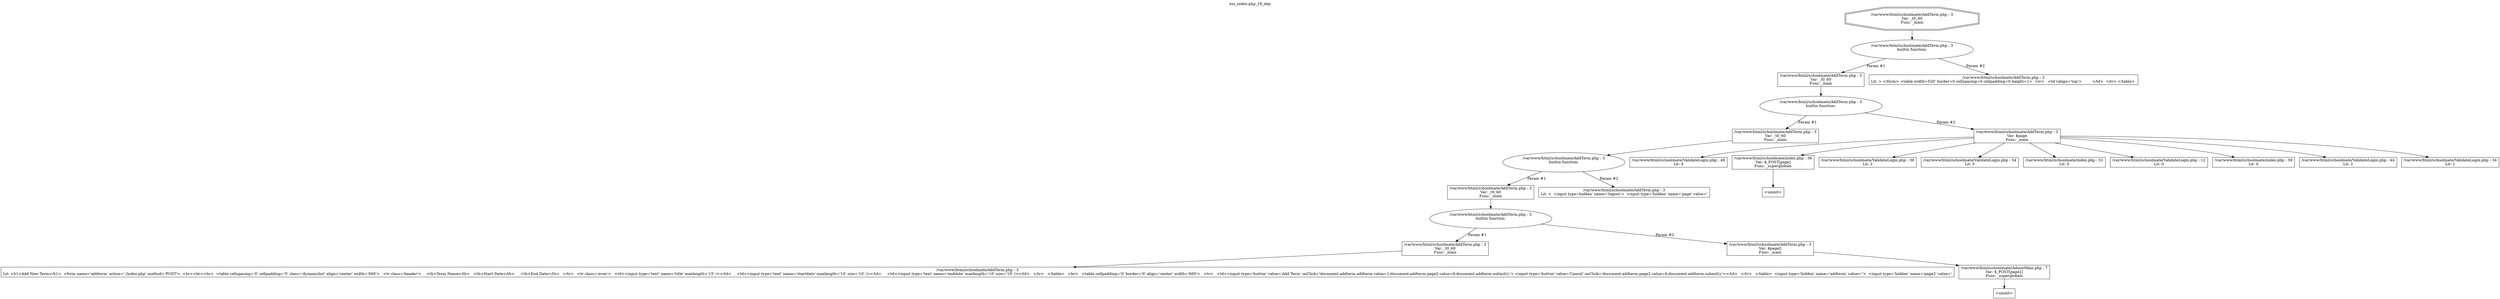 digraph cfg {
  label="xss_index.php_19_dep";
  labelloc=t;
  n1 [shape=doubleoctagon, label="/var/www/html/schoolmate/AddTerm.php : 3\nVar: _t0_60\nFunc: _main\n"];
  n2 [shape=ellipse, label="/var/www/html/schoolmate/AddTerm.php : 3\nbuiltin function:\n.\n"];
  n3 [shape=box, label="/var/www/html/schoolmate/AddTerm.php : 3\nVar: _t0_60\nFunc: _main\n"];
  n4 [shape=ellipse, label="/var/www/html/schoolmate/AddTerm.php : 3\nbuiltin function:\n.\n"];
  n5 [shape=box, label="/var/www/html/schoolmate/AddTerm.php : 3\nVar: _t0_60\nFunc: _main\n"];
  n6 [shape=ellipse, label="/var/www/html/schoolmate/AddTerm.php : 3\nbuiltin function:\n.\n"];
  n7 [shape=box, label="/var/www/html/schoolmate/AddTerm.php : 3\nVar: _t0_60\nFunc: _main\n"];
  n8 [shape=ellipse, label="/var/www/html/schoolmate/AddTerm.php : 3\nbuiltin function:\n.\n"];
  n9 [shape=box, label="/var/www/html/schoolmate/AddTerm.php : 3\nVar: _t0_60\nFunc: _main\n"];
  n10 [shape=box, label="/var/www/html/schoolmate/AddTerm.php : 3\nLit: <h1>Add New Term</h1>  <form name='addterm' action='./index.php' method='POST'>  <br><br><br>  <table cellspacing='0' cellpadding='5' class='dynamiclist' align='center' width='600'>   <tr class='header'>	<th>Term Name</th>	<th>Start Date</th>	<th>End Date</th>   </tr>   <tr class='even'>	<td><input type='text' name='title' maxlength='15' /></td>	<td><input type='text' name='startdate' maxlength='10' size='10' /></td>	<td><input type='text' name='enddate' maxlength='10' size='10' /></td>   </tr>   </table>   <br>   <table cellpadding='0' border='0' align='center' width='600'>   <tr>   <td><input type='button' value='Add Term' onClick='document.addterm.addterm.value=1;document.addterm.page2.value=6;document.addterm.submit();'> <input type='button' value='Cancel' onClick='document.addterm.page2.value=6;document.addterm.submit();'></td>   </tr>   </table>  <input type='hidden' name='addterm' value=''>  <input type='hidden' name='page2' value='\n"];
  n11 [shape=box, label="/var/www/html/schoolmate/AddTerm.php : 3\nVar: $page2\nFunc: _main\n"];
  n12 [shape=box, label="/var/www/html/schoolmate/AdminMain.php : 7\nVar: $_POST[page2]\nFunc: _superglobals\n"];
  n13 [shape=box, label="<uninit>"];
  n14 [shape=box, label="/var/www/html/schoolmate/AddTerm.php : 3\nLit: >  <input type=hidden' name='logout'>  <input type='hidden' name='page' value='\n"];
  n15 [shape=box, label="/var/www/html/schoolmate/AddTerm.php : 3\nVar: $page\nFunc: _main\n"];
  n16 [shape=box, label="/var/www/html/schoolmate/ValidateLogin.php : 49\nLit: 4\n"];
  n17 [shape=box, label="/var/www/html/schoolmate/index.php : 36\nVar: $_POST[page]\nFunc: _superglobals\n"];
  n18 [shape=box, label="<uninit>"];
  n19 [shape=box, label="/var/www/html/schoolmate/ValidateLogin.php : 39\nLit: 2\n"];
  n20 [shape=box, label="/var/www/html/schoolmate/ValidateLogin.php : 54\nLit: 5\n"];
  n21 [shape=box, label="/var/www/html/schoolmate/index.php : 51\nLit: 0\n"];
  n22 [shape=box, label="/var/www/html/schoolmate/ValidateLogin.php : 12\nLit: 0\n"];
  n23 [shape=box, label="/var/www/html/schoolmate/index.php : 39\nLit: 0\n"];
  n24 [shape=box, label="/var/www/html/schoolmate/ValidateLogin.php : 44\nLit: 2\n"];
  n25 [shape=box, label="/var/www/html/schoolmate/ValidateLogin.php : 34\nLit: 1\n"];
  n26 [shape=box, label="/var/www/html/schoolmate/AddTerm.php : 3\nLit: > </form> <table width=520' border=0 cellspacing=0 cellpadding=0 height=1>  <tr>   <td valign='top'>	&nbsp;   </td>  </tr> </table> \n"];
  n1 -> n2;
  n3 -> n4;
  n5 -> n6;
  n7 -> n8;
  n9 -> n10;
  n8 -> n9[label="Param #1"];
  n8 -> n11[label="Param #2"];
  n12 -> n13;
  n11 -> n12;
  n6 -> n7[label="Param #1"];
  n6 -> n14[label="Param #2"];
  n4 -> n5[label="Param #1"];
  n4 -> n15[label="Param #2"];
  n15 -> n16;
  n15 -> n17;
  n15 -> n19;
  n15 -> n20;
  n15 -> n21;
  n15 -> n22;
  n15 -> n23;
  n15 -> n24;
  n15 -> n25;
  n17 -> n18;
  n2 -> n3[label="Param #1"];
  n2 -> n26[label="Param #2"];
}
